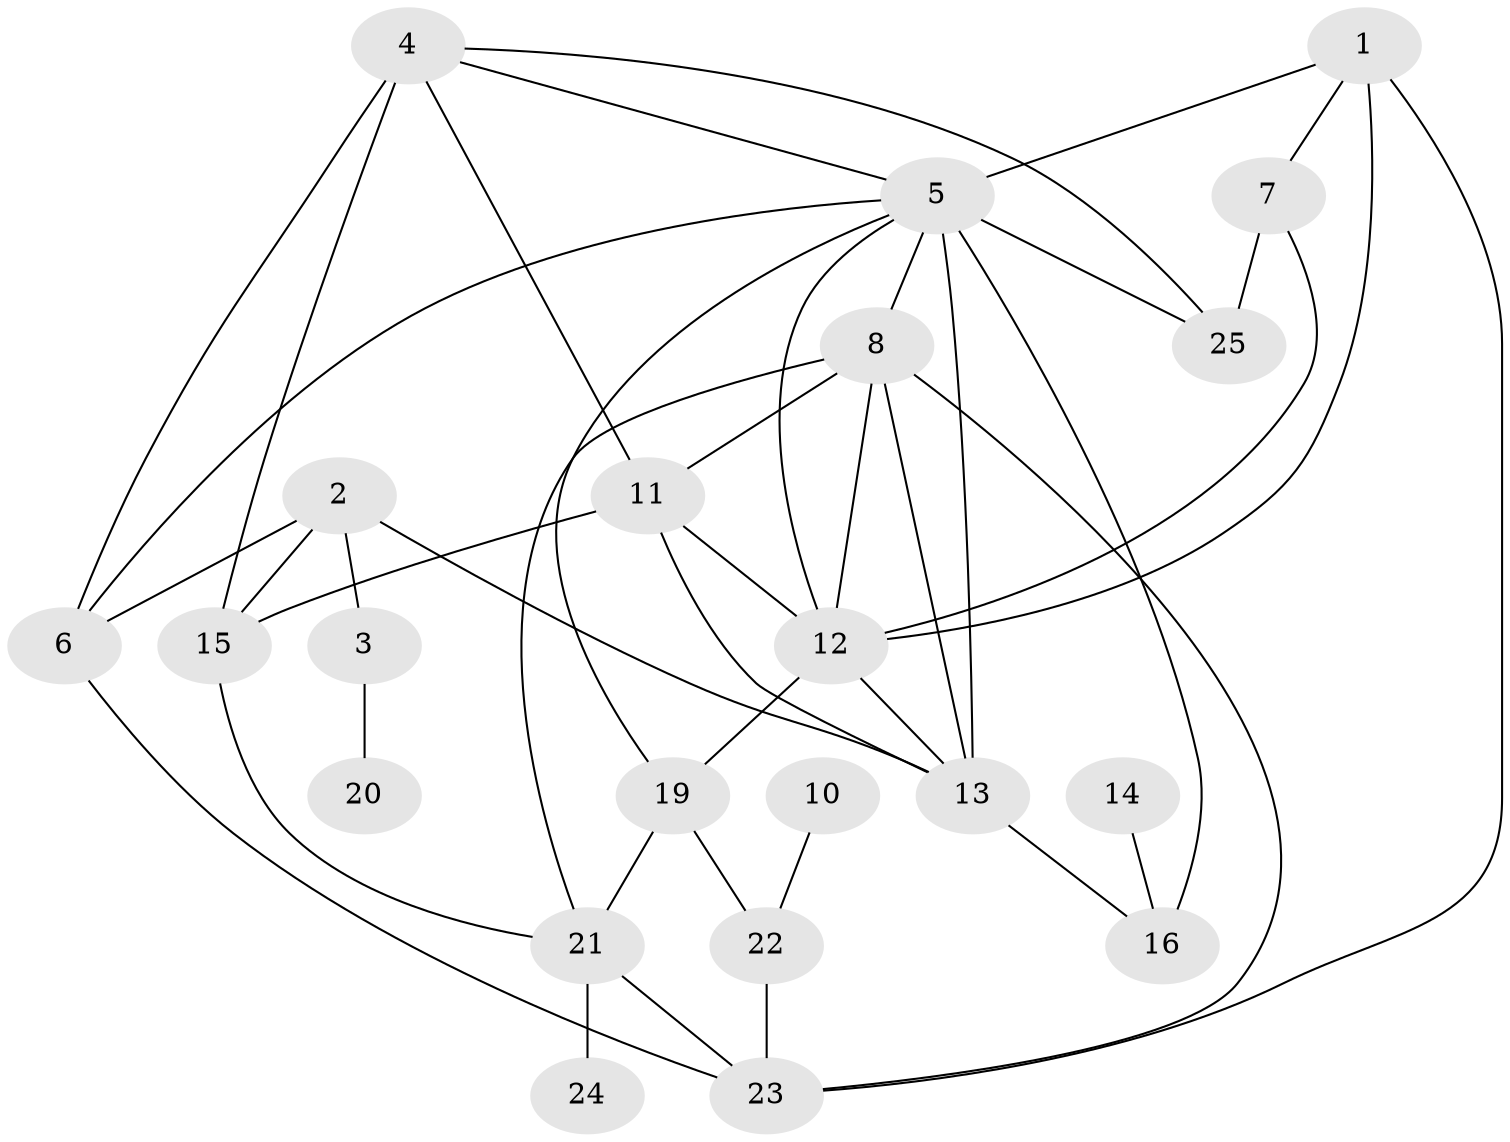 // original degree distribution, {4: 0.29508196721311475, 3: 0.22950819672131148, 2: 0.21311475409836064, 0: 0.04918032786885246, 1: 0.13114754098360656, 6: 0.04918032786885246, 5: 0.03278688524590164}
// Generated by graph-tools (version 1.1) at 2025/47/03/04/25 22:47:57]
// undirected, 22 vertices, 43 edges
graph export_dot {
  node [color=gray90,style=filled];
  1;
  2;
  3;
  4;
  5;
  6;
  7;
  8;
  10;
  11;
  12;
  13;
  14;
  15;
  16;
  19;
  20;
  21;
  22;
  23;
  24;
  25;
  1 -- 5 [weight=1.0];
  1 -- 7 [weight=1.0];
  1 -- 12 [weight=1.0];
  1 -- 23 [weight=1.0];
  2 -- 3 [weight=2.0];
  2 -- 6 [weight=1.0];
  2 -- 13 [weight=1.0];
  2 -- 15 [weight=2.0];
  3 -- 20 [weight=1.0];
  4 -- 5 [weight=1.0];
  4 -- 6 [weight=2.0];
  4 -- 11 [weight=1.0];
  4 -- 15 [weight=1.0];
  4 -- 25 [weight=1.0];
  5 -- 6 [weight=1.0];
  5 -- 8 [weight=1.0];
  5 -- 12 [weight=1.0];
  5 -- 13 [weight=1.0];
  5 -- 16 [weight=2.0];
  5 -- 19 [weight=1.0];
  5 -- 25 [weight=1.0];
  6 -- 23 [weight=1.0];
  7 -- 12 [weight=1.0];
  7 -- 25 [weight=2.0];
  8 -- 11 [weight=2.0];
  8 -- 12 [weight=1.0];
  8 -- 13 [weight=1.0];
  8 -- 21 [weight=1.0];
  8 -- 23 [weight=1.0];
  10 -- 22 [weight=1.0];
  11 -- 12 [weight=2.0];
  11 -- 13 [weight=1.0];
  11 -- 15 [weight=1.0];
  12 -- 13 [weight=1.0];
  12 -- 19 [weight=2.0];
  13 -- 16 [weight=1.0];
  14 -- 16 [weight=1.0];
  15 -- 21 [weight=1.0];
  19 -- 21 [weight=1.0];
  19 -- 22 [weight=1.0];
  21 -- 23 [weight=1.0];
  21 -- 24 [weight=1.0];
  22 -- 23 [weight=2.0];
}
